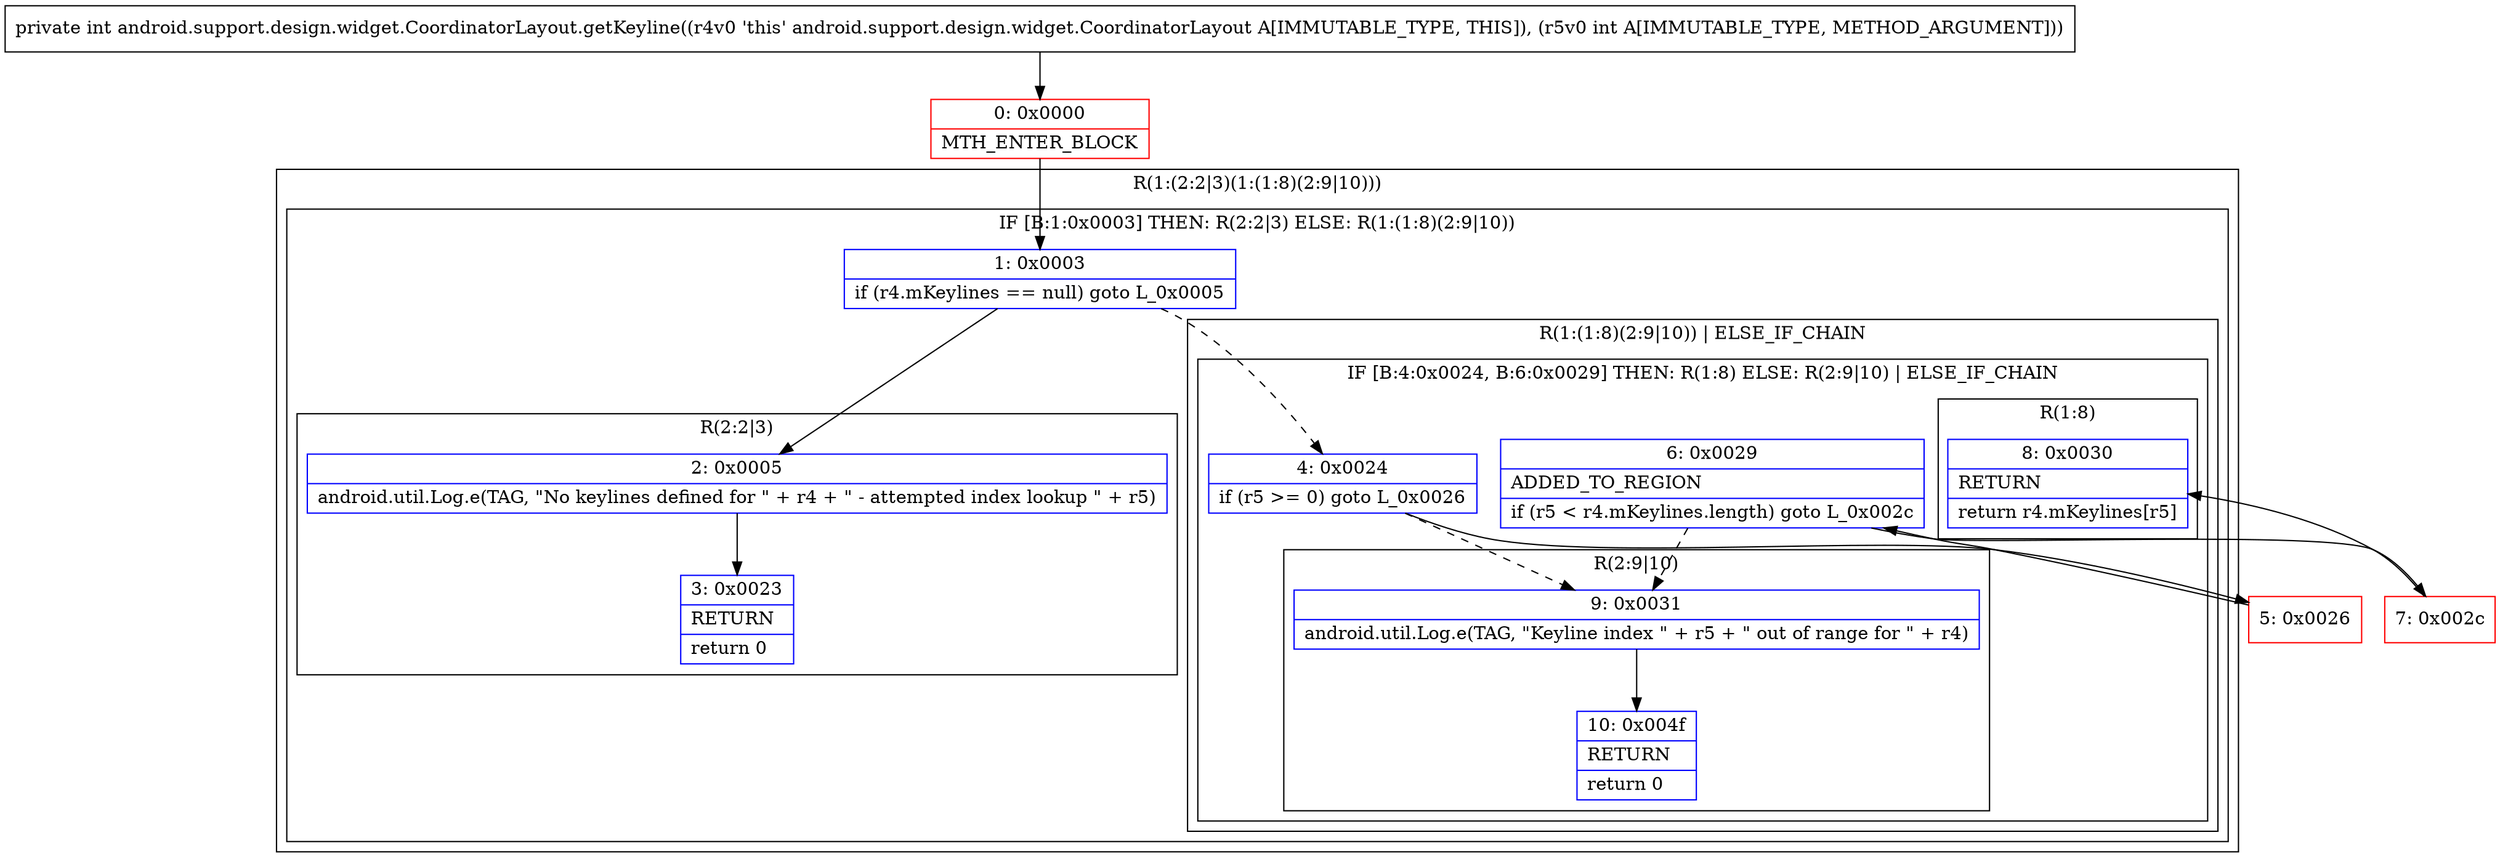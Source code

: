 digraph "CFG forandroid.support.design.widget.CoordinatorLayout.getKeyline(I)I" {
subgraph cluster_Region_1291576211 {
label = "R(1:(2:2|3)(1:(1:8)(2:9|10)))";
node [shape=record,color=blue];
subgraph cluster_IfRegion_2142507983 {
label = "IF [B:1:0x0003] THEN: R(2:2|3) ELSE: R(1:(1:8)(2:9|10))";
node [shape=record,color=blue];
Node_1 [shape=record,label="{1\:\ 0x0003|if (r4.mKeylines == null) goto L_0x0005\l}"];
subgraph cluster_Region_1215773230 {
label = "R(2:2|3)";
node [shape=record,color=blue];
Node_2 [shape=record,label="{2\:\ 0x0005|android.util.Log.e(TAG, \"No keylines defined for \" + r4 + \" \- attempted index lookup \" + r5)\l}"];
Node_3 [shape=record,label="{3\:\ 0x0023|RETURN\l|return 0\l}"];
}
subgraph cluster_Region_62216043 {
label = "R(1:(1:8)(2:9|10)) | ELSE_IF_CHAIN\l";
node [shape=record,color=blue];
subgraph cluster_IfRegion_272751605 {
label = "IF [B:4:0x0024, B:6:0x0029] THEN: R(1:8) ELSE: R(2:9|10) | ELSE_IF_CHAIN\l";
node [shape=record,color=blue];
Node_4 [shape=record,label="{4\:\ 0x0024|if (r5 \>= 0) goto L_0x0026\l}"];
Node_6 [shape=record,label="{6\:\ 0x0029|ADDED_TO_REGION\l|if (r5 \< r4.mKeylines.length) goto L_0x002c\l}"];
subgraph cluster_Region_1337231449 {
label = "R(1:8)";
node [shape=record,color=blue];
Node_8 [shape=record,label="{8\:\ 0x0030|RETURN\l|return r4.mKeylines[r5]\l}"];
}
subgraph cluster_Region_1055092171 {
label = "R(2:9|10)";
node [shape=record,color=blue];
Node_9 [shape=record,label="{9\:\ 0x0031|android.util.Log.e(TAG, \"Keyline index \" + r5 + \" out of range for \" + r4)\l}"];
Node_10 [shape=record,label="{10\:\ 0x004f|RETURN\l|return 0\l}"];
}
}
}
}
}
Node_0 [shape=record,color=red,label="{0\:\ 0x0000|MTH_ENTER_BLOCK\l}"];
Node_5 [shape=record,color=red,label="{5\:\ 0x0026}"];
Node_7 [shape=record,color=red,label="{7\:\ 0x002c}"];
MethodNode[shape=record,label="{private int android.support.design.widget.CoordinatorLayout.getKeyline((r4v0 'this' android.support.design.widget.CoordinatorLayout A[IMMUTABLE_TYPE, THIS]), (r5v0 int A[IMMUTABLE_TYPE, METHOD_ARGUMENT])) }"];
MethodNode -> Node_0;
Node_1 -> Node_2;
Node_1 -> Node_4[style=dashed];
Node_2 -> Node_3;
Node_4 -> Node_5;
Node_4 -> Node_9[style=dashed];
Node_6 -> Node_7;
Node_6 -> Node_9[style=dashed];
Node_9 -> Node_10;
Node_0 -> Node_1;
Node_5 -> Node_6;
Node_7 -> Node_8;
}

